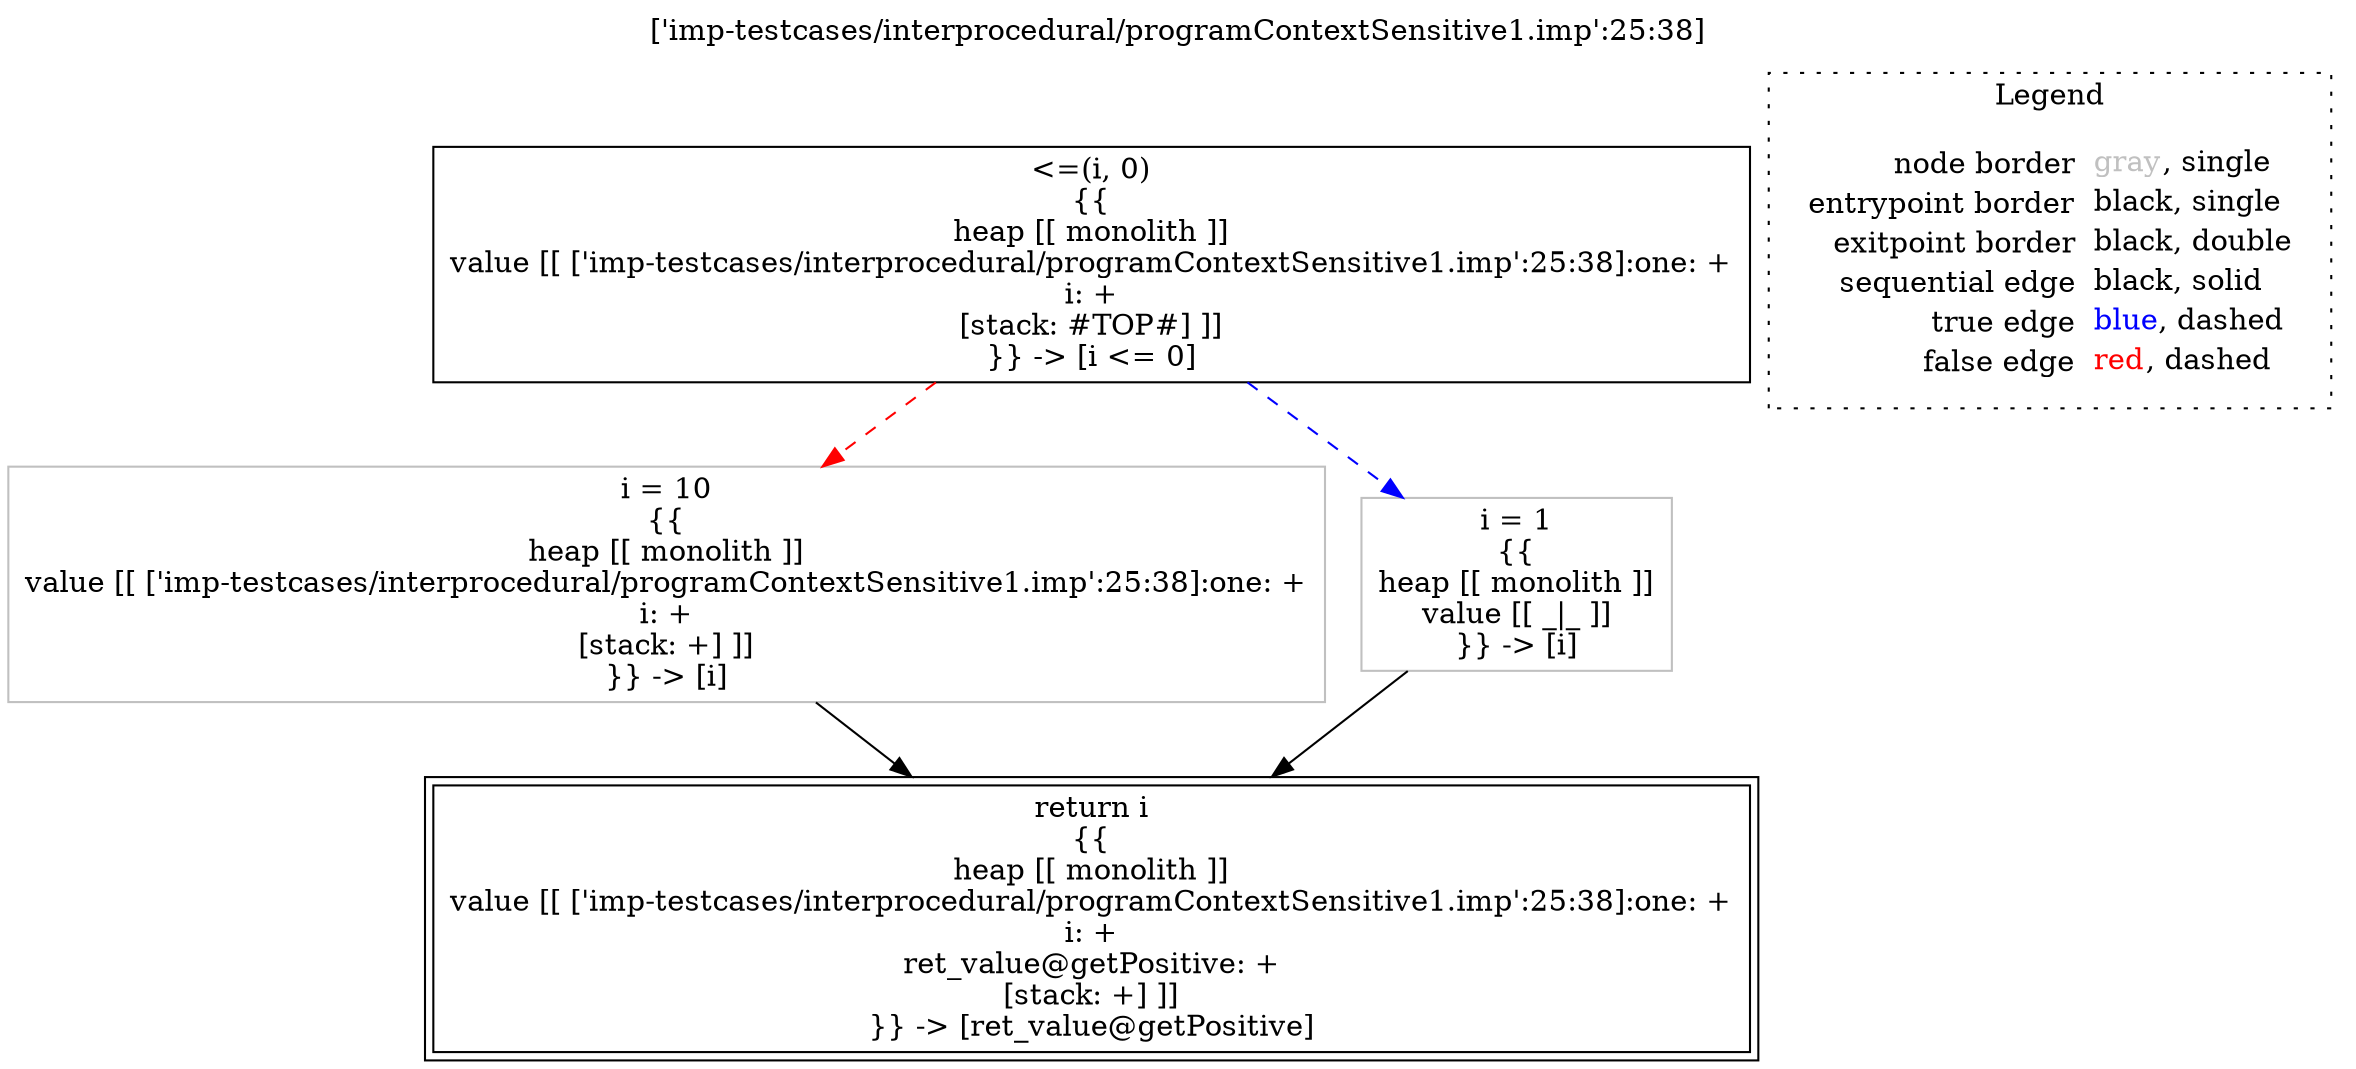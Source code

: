 digraph {
	labelloc="t";
	label="['imp-testcases/interprocedural/programContextSensitive1.imp':25:38]";
	"node0" [shape="rect",color="black",label=<&lt;=(i, 0)<BR/>{{<BR/>heap [[ monolith ]]<BR/>value [[ ['imp-testcases/interprocedural/programContextSensitive1.imp':25:38]:one: +<BR/>i: +<BR/>[stack: #TOP#] ]]<BR/>}} -&gt; [i &lt;= 0]>];
	"node1" [shape="rect",color="black",peripheries="2",label=<return i<BR/>{{<BR/>heap [[ monolith ]]<BR/>value [[ ['imp-testcases/interprocedural/programContextSensitive1.imp':25:38]:one: +<BR/>i: +<BR/>ret_value@getPositive: +<BR/>[stack: +] ]]<BR/>}} -&gt; [ret_value@getPositive]>];
	"node2" [shape="rect",color="gray",label=<i = 10<BR/>{{<BR/>heap [[ monolith ]]<BR/>value [[ ['imp-testcases/interprocedural/programContextSensitive1.imp':25:38]:one: +<BR/>i: +<BR/>[stack: +] ]]<BR/>}} -&gt; [i]>];
	"node3" [shape="rect",color="gray",label=<i = 1<BR/>{{<BR/>heap [[ monolith ]]<BR/>value [[ _|_ ]]<BR/>}} -&gt; [i]>];
	"node0" -> "node2" [color="red",style="dashed"];
	"node0" -> "node3" [color="blue",style="dashed"];
	"node2" -> "node1" [color="black"];
	"node3" -> "node1" [color="black"];
subgraph cluster_legend {
	label="Legend";
	style=dotted;
	node [shape=plaintext];
	"legend" [label=<<table border="0" cellpadding="2" cellspacing="0" cellborder="0"><tr><td align="right">node border&nbsp;</td><td align="left"><font color="gray">gray</font>, single</td></tr><tr><td align="right">entrypoint border&nbsp;</td><td align="left"><font color="black">black</font>, single</td></tr><tr><td align="right">exitpoint border&nbsp;</td><td align="left"><font color="black">black</font>, double</td></tr><tr><td align="right">sequential edge&nbsp;</td><td align="left"><font color="black">black</font>, solid</td></tr><tr><td align="right">true edge&nbsp;</td><td align="left"><font color="blue">blue</font>, dashed</td></tr><tr><td align="right">false edge&nbsp;</td><td align="left"><font color="red">red</font>, dashed</td></tr></table>>];
}

}
